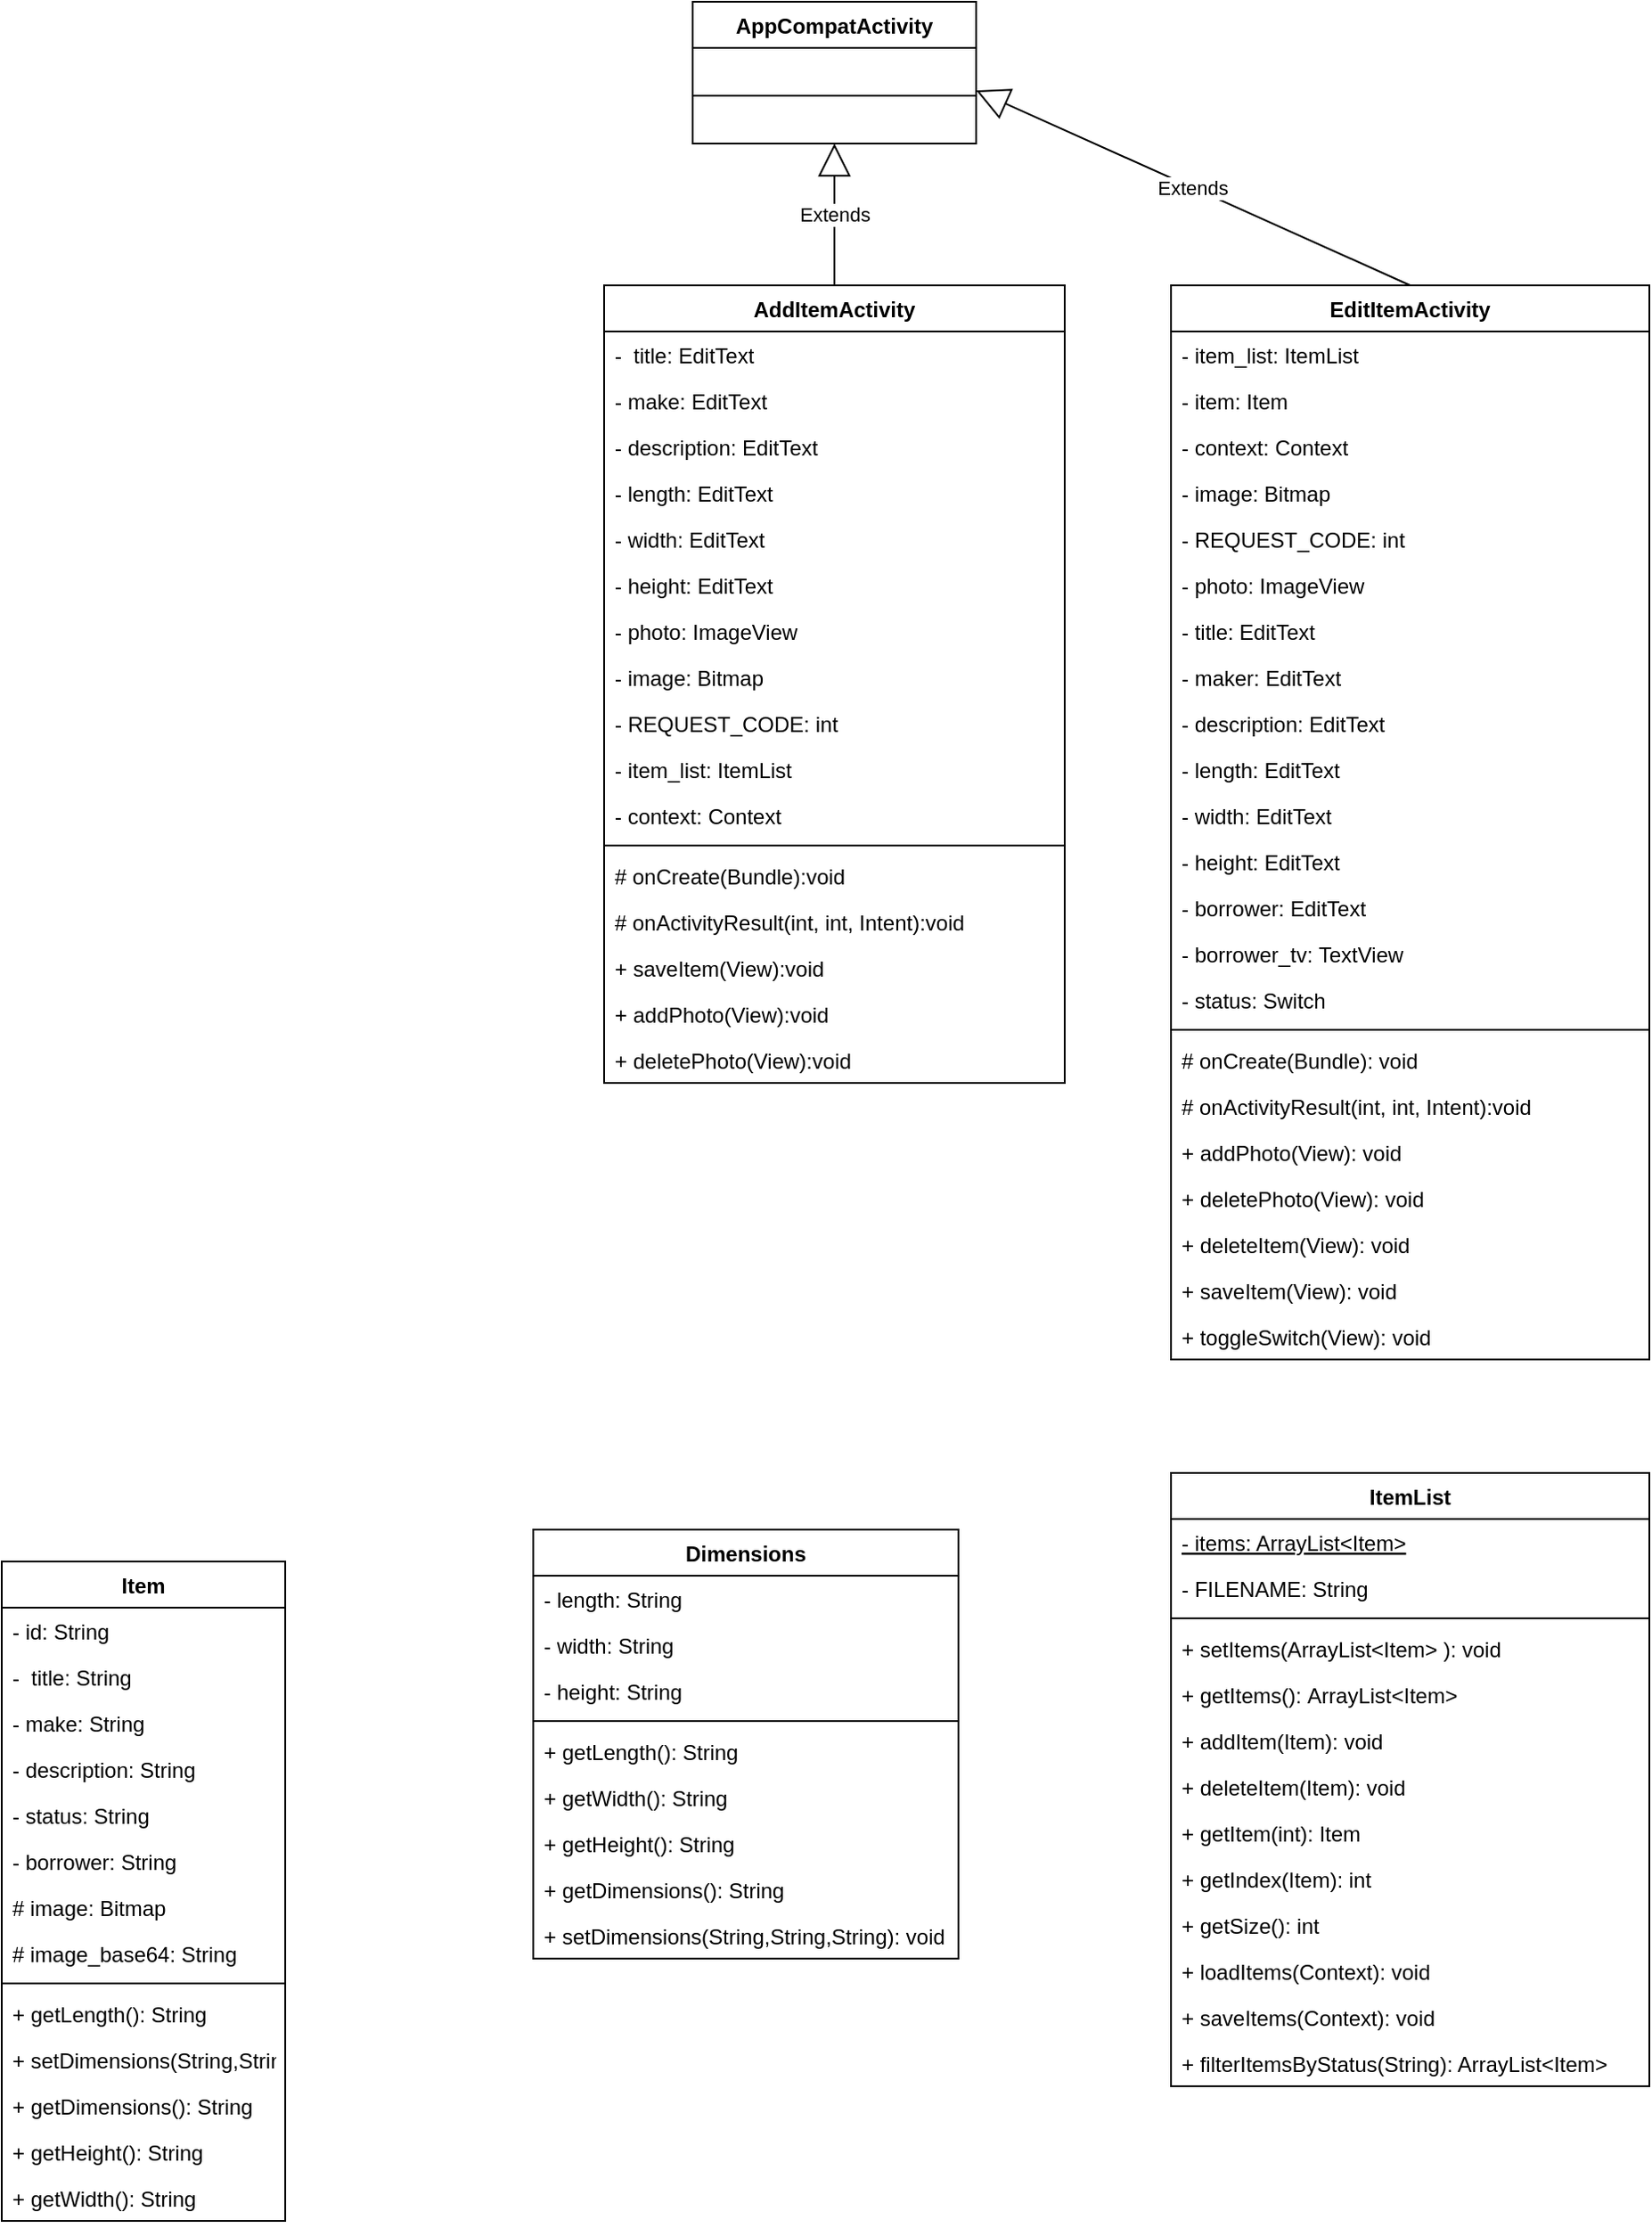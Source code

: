 <mxfile version="20.1.1" type="github">
  <diagram id="C5RBs43oDa-KdzZeNtuy" name="Page-1">
    <mxGraphModel dx="1543" dy="377" grid="1" gridSize="10" guides="1" tooltips="1" connect="1" arrows="1" fold="1" page="1" pageScale="1" pageWidth="827" pageHeight="1169" math="0" shadow="0">
      <root>
        <mxCell id="WIyWlLk6GJQsqaUBKTNV-0" />
        <mxCell id="WIyWlLk6GJQsqaUBKTNV-1" parent="WIyWlLk6GJQsqaUBKTNV-0" />
        <mxCell id="cw2XBMLQF84HzWPaqQM6-0" value="AddItemActivity" style="swimlane;fontStyle=1;align=center;verticalAlign=top;childLayout=stackLayout;horizontal=1;startSize=26;horizontalStack=0;resizeParent=1;resizeParentMax=0;resizeLast=0;collapsible=1;marginBottom=0;" vertex="1" parent="WIyWlLk6GJQsqaUBKTNV-1">
          <mxGeometry x="20" y="260" width="260" height="450" as="geometry" />
        </mxCell>
        <mxCell id="cw2XBMLQF84HzWPaqQM6-26" value="-  title: EditText" style="text;strokeColor=none;fillColor=none;align=left;verticalAlign=top;spacingLeft=4;spacingRight=4;overflow=hidden;rotatable=0;points=[[0,0.5],[1,0.5]];portConstraint=eastwest;" vertex="1" parent="cw2XBMLQF84HzWPaqQM6-0">
          <mxGeometry y="26" width="260" height="26" as="geometry" />
        </mxCell>
        <mxCell id="cw2XBMLQF84HzWPaqQM6-27" value="- make: EditText" style="text;strokeColor=none;fillColor=none;align=left;verticalAlign=top;spacingLeft=4;spacingRight=4;overflow=hidden;rotatable=0;points=[[0,0.5],[1,0.5]];portConstraint=eastwest;" vertex="1" parent="cw2XBMLQF84HzWPaqQM6-0">
          <mxGeometry y="52" width="260" height="26" as="geometry" />
        </mxCell>
        <mxCell id="cw2XBMLQF84HzWPaqQM6-1" value="- description: EditText" style="text;strokeColor=none;fillColor=none;align=left;verticalAlign=top;spacingLeft=4;spacingRight=4;overflow=hidden;rotatable=0;points=[[0,0.5],[1,0.5]];portConstraint=eastwest;" vertex="1" parent="cw2XBMLQF84HzWPaqQM6-0">
          <mxGeometry y="78" width="260" height="26" as="geometry" />
        </mxCell>
        <mxCell id="cw2XBMLQF84HzWPaqQM6-28" value="- length: EditText" style="text;strokeColor=none;fillColor=none;align=left;verticalAlign=top;spacingLeft=4;spacingRight=4;overflow=hidden;rotatable=0;points=[[0,0.5],[1,0.5]];portConstraint=eastwest;" vertex="1" parent="cw2XBMLQF84HzWPaqQM6-0">
          <mxGeometry y="104" width="260" height="26" as="geometry" />
        </mxCell>
        <mxCell id="cw2XBMLQF84HzWPaqQM6-29" value="- width: EditText" style="text;strokeColor=none;fillColor=none;align=left;verticalAlign=top;spacingLeft=4;spacingRight=4;overflow=hidden;rotatable=0;points=[[0,0.5],[1,0.5]];portConstraint=eastwest;" vertex="1" parent="cw2XBMLQF84HzWPaqQM6-0">
          <mxGeometry y="130" width="260" height="26" as="geometry" />
        </mxCell>
        <mxCell id="cw2XBMLQF84HzWPaqQM6-31" value="- height: EditText" style="text;strokeColor=none;fillColor=none;align=left;verticalAlign=top;spacingLeft=4;spacingRight=4;overflow=hidden;rotatable=0;points=[[0,0.5],[1,0.5]];portConstraint=eastwest;" vertex="1" parent="cw2XBMLQF84HzWPaqQM6-0">
          <mxGeometry y="156" width="260" height="26" as="geometry" />
        </mxCell>
        <mxCell id="cw2XBMLQF84HzWPaqQM6-32" value="- photo: ImageView" style="text;strokeColor=none;fillColor=none;align=left;verticalAlign=top;spacingLeft=4;spacingRight=4;overflow=hidden;rotatable=0;points=[[0,0.5],[1,0.5]];portConstraint=eastwest;" vertex="1" parent="cw2XBMLQF84HzWPaqQM6-0">
          <mxGeometry y="182" width="260" height="26" as="geometry" />
        </mxCell>
        <mxCell id="cw2XBMLQF84HzWPaqQM6-33" value="- image: Bitmap" style="text;strokeColor=none;fillColor=none;align=left;verticalAlign=top;spacingLeft=4;spacingRight=4;overflow=hidden;rotatable=0;points=[[0,0.5],[1,0.5]];portConstraint=eastwest;" vertex="1" parent="cw2XBMLQF84HzWPaqQM6-0">
          <mxGeometry y="208" width="260" height="26" as="geometry" />
        </mxCell>
        <mxCell id="cw2XBMLQF84HzWPaqQM6-34" value="- REQUEST_CODE: int" style="text;strokeColor=none;fillColor=none;align=left;verticalAlign=top;spacingLeft=4;spacingRight=4;overflow=hidden;rotatable=0;points=[[0,0.5],[1,0.5]];portConstraint=eastwest;" vertex="1" parent="cw2XBMLQF84HzWPaqQM6-0">
          <mxGeometry y="234" width="260" height="26" as="geometry" />
        </mxCell>
        <mxCell id="cw2XBMLQF84HzWPaqQM6-35" value="- item_list: ItemList" style="text;strokeColor=none;fillColor=none;align=left;verticalAlign=top;spacingLeft=4;spacingRight=4;overflow=hidden;rotatable=0;points=[[0,0.5],[1,0.5]];portConstraint=eastwest;" vertex="1" parent="cw2XBMLQF84HzWPaqQM6-0">
          <mxGeometry y="260" width="260" height="26" as="geometry" />
        </mxCell>
        <mxCell id="cw2XBMLQF84HzWPaqQM6-36" value="- context: Context" style="text;strokeColor=none;fillColor=none;align=left;verticalAlign=top;spacingLeft=4;spacingRight=4;overflow=hidden;rotatable=0;points=[[0,0.5],[1,0.5]];portConstraint=eastwest;" vertex="1" parent="cw2XBMLQF84HzWPaqQM6-0">
          <mxGeometry y="286" width="260" height="26" as="geometry" />
        </mxCell>
        <mxCell id="cw2XBMLQF84HzWPaqQM6-2" value="" style="line;strokeWidth=1;fillColor=none;align=left;verticalAlign=middle;spacingTop=-1;spacingLeft=3;spacingRight=3;rotatable=0;labelPosition=right;points=[];portConstraint=eastwest;" vertex="1" parent="cw2XBMLQF84HzWPaqQM6-0">
          <mxGeometry y="312" width="260" height="8" as="geometry" />
        </mxCell>
        <mxCell id="cw2XBMLQF84HzWPaqQM6-3" value="# onCreate(Bundle):void" style="text;strokeColor=none;fillColor=none;align=left;verticalAlign=top;spacingLeft=4;spacingRight=4;overflow=hidden;rotatable=0;points=[[0,0.5],[1,0.5]];portConstraint=eastwest;" vertex="1" parent="cw2XBMLQF84HzWPaqQM6-0">
          <mxGeometry y="320" width="260" height="26" as="geometry" />
        </mxCell>
        <mxCell id="cw2XBMLQF84HzWPaqQM6-40" value="# onActivityResult(int, int, Intent):void" style="text;strokeColor=none;fillColor=none;align=left;verticalAlign=top;spacingLeft=4;spacingRight=4;overflow=hidden;rotatable=0;points=[[0,0.5],[1,0.5]];portConstraint=eastwest;" vertex="1" parent="cw2XBMLQF84HzWPaqQM6-0">
          <mxGeometry y="346" width="260" height="26" as="geometry" />
        </mxCell>
        <mxCell id="cw2XBMLQF84HzWPaqQM6-37" value="+ saveItem(View):void" style="text;strokeColor=none;fillColor=none;align=left;verticalAlign=top;spacingLeft=4;spacingRight=4;overflow=hidden;rotatable=0;points=[[0,0.5],[1,0.5]];portConstraint=eastwest;" vertex="1" parent="cw2XBMLQF84HzWPaqQM6-0">
          <mxGeometry y="372" width="260" height="26" as="geometry" />
        </mxCell>
        <mxCell id="cw2XBMLQF84HzWPaqQM6-38" value="+ addPhoto(View):void" style="text;strokeColor=none;fillColor=none;align=left;verticalAlign=top;spacingLeft=4;spacingRight=4;overflow=hidden;rotatable=0;points=[[0,0.5],[1,0.5]];portConstraint=eastwest;" vertex="1" parent="cw2XBMLQF84HzWPaqQM6-0">
          <mxGeometry y="398" width="260" height="26" as="geometry" />
        </mxCell>
        <mxCell id="cw2XBMLQF84HzWPaqQM6-39" value="+ deletePhoto(View):void" style="text;strokeColor=none;fillColor=none;align=left;verticalAlign=top;spacingLeft=4;spacingRight=4;overflow=hidden;rotatable=0;points=[[0,0.5],[1,0.5]];portConstraint=eastwest;" vertex="1" parent="cw2XBMLQF84HzWPaqQM6-0">
          <mxGeometry y="424" width="260" height="26" as="geometry" />
        </mxCell>
        <mxCell id="cw2XBMLQF84HzWPaqQM6-4" value="AppCompatActivity" style="swimlane;fontStyle=1;align=center;verticalAlign=top;childLayout=stackLayout;horizontal=1;startSize=26;horizontalStack=0;resizeParent=1;resizeParentMax=0;resizeLast=0;collapsible=1;marginBottom=0;" vertex="1" parent="WIyWlLk6GJQsqaUBKTNV-1">
          <mxGeometry x="70" y="100" width="160" height="80" as="geometry" />
        </mxCell>
        <mxCell id="cw2XBMLQF84HzWPaqQM6-6" value="" style="line;strokeWidth=1;fillColor=none;align=left;verticalAlign=middle;spacingTop=-1;spacingLeft=3;spacingRight=3;rotatable=0;labelPosition=right;points=[];portConstraint=eastwest;" vertex="1" parent="cw2XBMLQF84HzWPaqQM6-4">
          <mxGeometry y="26" width="160" height="54" as="geometry" />
        </mxCell>
        <mxCell id="cw2XBMLQF84HzWPaqQM6-8" value="EditItemActivity" style="swimlane;fontStyle=1;align=center;verticalAlign=top;childLayout=stackLayout;horizontal=1;startSize=26;horizontalStack=0;resizeParent=1;resizeParentMax=0;resizeLast=0;collapsible=1;marginBottom=0;" vertex="1" parent="WIyWlLk6GJQsqaUBKTNV-1">
          <mxGeometry x="340" y="260" width="270" height="606" as="geometry" />
        </mxCell>
        <mxCell id="cw2XBMLQF84HzWPaqQM6-9" value="- item_list: ItemList" style="text;strokeColor=none;fillColor=none;align=left;verticalAlign=top;spacingLeft=4;spacingRight=4;overflow=hidden;rotatable=0;points=[[0,0.5],[1,0.5]];portConstraint=eastwest;" vertex="1" parent="cw2XBMLQF84HzWPaqQM6-8">
          <mxGeometry y="26" width="270" height="26" as="geometry" />
        </mxCell>
        <mxCell id="cw2XBMLQF84HzWPaqQM6-54" value="- item: Item" style="text;strokeColor=none;fillColor=none;align=left;verticalAlign=top;spacingLeft=4;spacingRight=4;overflow=hidden;rotatable=0;points=[[0,0.5],[1,0.5]];portConstraint=eastwest;" vertex="1" parent="cw2XBMLQF84HzWPaqQM6-8">
          <mxGeometry y="52" width="270" height="26" as="geometry" />
        </mxCell>
        <mxCell id="cw2XBMLQF84HzWPaqQM6-55" value="- context: Context" style="text;strokeColor=none;fillColor=none;align=left;verticalAlign=top;spacingLeft=4;spacingRight=4;overflow=hidden;rotatable=0;points=[[0,0.5],[1,0.5]];portConstraint=eastwest;" vertex="1" parent="cw2XBMLQF84HzWPaqQM6-8">
          <mxGeometry y="78" width="270" height="26" as="geometry" />
        </mxCell>
        <mxCell id="cw2XBMLQF84HzWPaqQM6-58" value="- image: Bitmap" style="text;strokeColor=none;fillColor=none;align=left;verticalAlign=top;spacingLeft=4;spacingRight=4;overflow=hidden;rotatable=0;points=[[0,0.5],[1,0.5]];portConstraint=eastwest;" vertex="1" parent="cw2XBMLQF84HzWPaqQM6-8">
          <mxGeometry y="104" width="270" height="26" as="geometry" />
        </mxCell>
        <mxCell id="cw2XBMLQF84HzWPaqQM6-57" value="- REQUEST_CODE: int" style="text;strokeColor=none;fillColor=none;align=left;verticalAlign=top;spacingLeft=4;spacingRight=4;overflow=hidden;rotatable=0;points=[[0,0.5],[1,0.5]];portConstraint=eastwest;" vertex="1" parent="cw2XBMLQF84HzWPaqQM6-8">
          <mxGeometry y="130" width="270" height="26" as="geometry" />
        </mxCell>
        <mxCell id="cw2XBMLQF84HzWPaqQM6-64" value="- photo: ImageView" style="text;strokeColor=none;fillColor=none;align=left;verticalAlign=top;spacingLeft=4;spacingRight=4;overflow=hidden;rotatable=0;points=[[0,0.5],[1,0.5]];portConstraint=eastwest;" vertex="1" parent="cw2XBMLQF84HzWPaqQM6-8">
          <mxGeometry y="156" width="270" height="26" as="geometry" />
        </mxCell>
        <mxCell id="cw2XBMLQF84HzWPaqQM6-63" value="- title: EditText" style="text;strokeColor=none;fillColor=none;align=left;verticalAlign=top;spacingLeft=4;spacingRight=4;overflow=hidden;rotatable=0;points=[[0,0.5],[1,0.5]];portConstraint=eastwest;" vertex="1" parent="cw2XBMLQF84HzWPaqQM6-8">
          <mxGeometry y="182" width="270" height="26" as="geometry" />
        </mxCell>
        <mxCell id="cw2XBMLQF84HzWPaqQM6-65" value="- maker: EditText" style="text;strokeColor=none;fillColor=none;align=left;verticalAlign=top;spacingLeft=4;spacingRight=4;overflow=hidden;rotatable=0;points=[[0,0.5],[1,0.5]];portConstraint=eastwest;" vertex="1" parent="cw2XBMLQF84HzWPaqQM6-8">
          <mxGeometry y="208" width="270" height="26" as="geometry" />
        </mxCell>
        <mxCell id="cw2XBMLQF84HzWPaqQM6-66" value="- description: EditText" style="text;strokeColor=none;fillColor=none;align=left;verticalAlign=top;spacingLeft=4;spacingRight=4;overflow=hidden;rotatable=0;points=[[0,0.5],[1,0.5]];portConstraint=eastwest;" vertex="1" parent="cw2XBMLQF84HzWPaqQM6-8">
          <mxGeometry y="234" width="270" height="26" as="geometry" />
        </mxCell>
        <mxCell id="cw2XBMLQF84HzWPaqQM6-67" value="- length: EditText" style="text;strokeColor=none;fillColor=none;align=left;verticalAlign=top;spacingLeft=4;spacingRight=4;overflow=hidden;rotatable=0;points=[[0,0.5],[1,0.5]];portConstraint=eastwest;" vertex="1" parent="cw2XBMLQF84HzWPaqQM6-8">
          <mxGeometry y="260" width="270" height="26" as="geometry" />
        </mxCell>
        <mxCell id="cw2XBMLQF84HzWPaqQM6-68" value="- width: EditText" style="text;strokeColor=none;fillColor=none;align=left;verticalAlign=top;spacingLeft=4;spacingRight=4;overflow=hidden;rotatable=0;points=[[0,0.5],[1,0.5]];portConstraint=eastwest;" vertex="1" parent="cw2XBMLQF84HzWPaqQM6-8">
          <mxGeometry y="286" width="270" height="26" as="geometry" />
        </mxCell>
        <mxCell id="cw2XBMLQF84HzWPaqQM6-70" value="- height: EditText" style="text;strokeColor=none;fillColor=none;align=left;verticalAlign=top;spacingLeft=4;spacingRight=4;overflow=hidden;rotatable=0;points=[[0,0.5],[1,0.5]];portConstraint=eastwest;" vertex="1" parent="cw2XBMLQF84HzWPaqQM6-8">
          <mxGeometry y="312" width="270" height="26" as="geometry" />
        </mxCell>
        <mxCell id="cw2XBMLQF84HzWPaqQM6-69" value="- borrower: EditText" style="text;strokeColor=none;fillColor=none;align=left;verticalAlign=top;spacingLeft=4;spacingRight=4;overflow=hidden;rotatable=0;points=[[0,0.5],[1,0.5]];portConstraint=eastwest;" vertex="1" parent="cw2XBMLQF84HzWPaqQM6-8">
          <mxGeometry y="338" width="270" height="26" as="geometry" />
        </mxCell>
        <mxCell id="cw2XBMLQF84HzWPaqQM6-62" value="- borrower_tv: TextView" style="text;strokeColor=none;fillColor=none;align=left;verticalAlign=top;spacingLeft=4;spacingRight=4;overflow=hidden;rotatable=0;points=[[0,0.5],[1,0.5]];portConstraint=eastwest;" vertex="1" parent="cw2XBMLQF84HzWPaqQM6-8">
          <mxGeometry y="364" width="270" height="26" as="geometry" />
        </mxCell>
        <mxCell id="cw2XBMLQF84HzWPaqQM6-61" value="- status: Switch" style="text;strokeColor=none;fillColor=none;align=left;verticalAlign=top;spacingLeft=4;spacingRight=4;overflow=hidden;rotatable=0;points=[[0,0.5],[1,0.5]];portConstraint=eastwest;" vertex="1" parent="cw2XBMLQF84HzWPaqQM6-8">
          <mxGeometry y="390" width="270" height="26" as="geometry" />
        </mxCell>
        <mxCell id="cw2XBMLQF84HzWPaqQM6-10" value="" style="line;strokeWidth=1;fillColor=none;align=left;verticalAlign=middle;spacingTop=-1;spacingLeft=3;spacingRight=3;rotatable=0;labelPosition=right;points=[];portConstraint=eastwest;" vertex="1" parent="cw2XBMLQF84HzWPaqQM6-8">
          <mxGeometry y="416" width="270" height="8" as="geometry" />
        </mxCell>
        <mxCell id="cw2XBMLQF84HzWPaqQM6-11" value="# onCreate(Bundle): void" style="text;strokeColor=none;fillColor=none;align=left;verticalAlign=top;spacingLeft=4;spacingRight=4;overflow=hidden;rotatable=0;points=[[0,0.5],[1,0.5]];portConstraint=eastwest;" vertex="1" parent="cw2XBMLQF84HzWPaqQM6-8">
          <mxGeometry y="424" width="270" height="26" as="geometry" />
        </mxCell>
        <mxCell id="cw2XBMLQF84HzWPaqQM6-86" value="# onActivityResult(int, int, Intent):void" style="text;strokeColor=none;fillColor=none;align=left;verticalAlign=top;spacingLeft=4;spacingRight=4;overflow=hidden;rotatable=0;points=[[0,0.5],[1,0.5]];portConstraint=eastwest;" vertex="1" parent="cw2XBMLQF84HzWPaqQM6-8">
          <mxGeometry y="450" width="270" height="26" as="geometry" />
        </mxCell>
        <mxCell id="cw2XBMLQF84HzWPaqQM6-71" value="+ addPhoto(View): void" style="text;strokeColor=none;fillColor=none;align=left;verticalAlign=top;spacingLeft=4;spacingRight=4;overflow=hidden;rotatable=0;points=[[0,0.5],[1,0.5]];portConstraint=eastwest;" vertex="1" parent="cw2XBMLQF84HzWPaqQM6-8">
          <mxGeometry y="476" width="270" height="26" as="geometry" />
        </mxCell>
        <mxCell id="cw2XBMLQF84HzWPaqQM6-73" value="+ deletePhoto(View): void" style="text;strokeColor=none;fillColor=none;align=left;verticalAlign=top;spacingLeft=4;spacingRight=4;overflow=hidden;rotatable=0;points=[[0,0.5],[1,0.5]];portConstraint=eastwest;" vertex="1" parent="cw2XBMLQF84HzWPaqQM6-8">
          <mxGeometry y="502" width="270" height="26" as="geometry" />
        </mxCell>
        <mxCell id="cw2XBMLQF84HzWPaqQM6-87" value="+ deleteItem(View): void" style="text;strokeColor=none;fillColor=none;align=left;verticalAlign=top;spacingLeft=4;spacingRight=4;overflow=hidden;rotatable=0;points=[[0,0.5],[1,0.5]];portConstraint=eastwest;" vertex="1" parent="cw2XBMLQF84HzWPaqQM6-8">
          <mxGeometry y="528" width="270" height="26" as="geometry" />
        </mxCell>
        <mxCell id="cw2XBMLQF84HzWPaqQM6-88" value="+ saveItem(View): void" style="text;strokeColor=none;fillColor=none;align=left;verticalAlign=top;spacingLeft=4;spacingRight=4;overflow=hidden;rotatable=0;points=[[0,0.5],[1,0.5]];portConstraint=eastwest;" vertex="1" parent="cw2XBMLQF84HzWPaqQM6-8">
          <mxGeometry y="554" width="270" height="26" as="geometry" />
        </mxCell>
        <mxCell id="cw2XBMLQF84HzWPaqQM6-89" value="+ toggleSwitch(View): void" style="text;strokeColor=none;fillColor=none;align=left;verticalAlign=top;spacingLeft=4;spacingRight=4;overflow=hidden;rotatable=0;points=[[0,0.5],[1,0.5]];portConstraint=eastwest;" vertex="1" parent="cw2XBMLQF84HzWPaqQM6-8">
          <mxGeometry y="580" width="270" height="26" as="geometry" />
        </mxCell>
        <mxCell id="cw2XBMLQF84HzWPaqQM6-12" value="ItemList" style="swimlane;fontStyle=1;align=center;verticalAlign=top;childLayout=stackLayout;horizontal=1;startSize=26;horizontalStack=0;resizeParent=1;resizeParentMax=0;resizeLast=0;collapsible=1;marginBottom=0;" vertex="1" parent="WIyWlLk6GJQsqaUBKTNV-1">
          <mxGeometry x="340" y="930" width="270" height="346" as="geometry" />
        </mxCell>
        <mxCell id="cw2XBMLQF84HzWPaqQM6-13" value="- items: ArrayList&lt;Item&gt;" style="text;strokeColor=none;fillColor=none;align=left;verticalAlign=top;spacingLeft=4;spacingRight=4;overflow=hidden;rotatable=0;points=[[0,0.5],[1,0.5]];portConstraint=eastwest;fontStyle=4" vertex="1" parent="cw2XBMLQF84HzWPaqQM6-12">
          <mxGeometry y="26" width="270" height="26" as="geometry" />
        </mxCell>
        <mxCell id="cw2XBMLQF84HzWPaqQM6-90" value="- FILENAME: String" style="text;strokeColor=none;fillColor=none;align=left;verticalAlign=top;spacingLeft=4;spacingRight=4;overflow=hidden;rotatable=0;points=[[0,0.5],[1,0.5]];portConstraint=eastwest;" vertex="1" parent="cw2XBMLQF84HzWPaqQM6-12">
          <mxGeometry y="52" width="270" height="26" as="geometry" />
        </mxCell>
        <mxCell id="cw2XBMLQF84HzWPaqQM6-14" value="" style="line;strokeWidth=1;fillColor=none;align=left;verticalAlign=middle;spacingTop=-1;spacingLeft=3;spacingRight=3;rotatable=0;labelPosition=right;points=[];portConstraint=eastwest;" vertex="1" parent="cw2XBMLQF84HzWPaqQM6-12">
          <mxGeometry y="78" width="270" height="8" as="geometry" />
        </mxCell>
        <mxCell id="cw2XBMLQF84HzWPaqQM6-15" value="+ setItems(ArrayList&lt;Item&gt; ): void" style="text;strokeColor=none;fillColor=none;align=left;verticalAlign=top;spacingLeft=4;spacingRight=4;overflow=hidden;rotatable=0;points=[[0,0.5],[1,0.5]];portConstraint=eastwest;" vertex="1" parent="cw2XBMLQF84HzWPaqQM6-12">
          <mxGeometry y="86" width="270" height="26" as="geometry" />
        </mxCell>
        <mxCell id="cw2XBMLQF84HzWPaqQM6-91" value="+ getItems(): ArrayList&lt;Item&gt;" style="text;strokeColor=none;fillColor=none;align=left;verticalAlign=top;spacingLeft=4;spacingRight=4;overflow=hidden;rotatable=0;points=[[0,0.5],[1,0.5]];portConstraint=eastwest;" vertex="1" parent="cw2XBMLQF84HzWPaqQM6-12">
          <mxGeometry y="112" width="270" height="26" as="geometry" />
        </mxCell>
        <mxCell id="cw2XBMLQF84HzWPaqQM6-93" value="+ addItem(Item): void" style="text;strokeColor=none;fillColor=none;align=left;verticalAlign=top;spacingLeft=4;spacingRight=4;overflow=hidden;rotatable=0;points=[[0,0.5],[1,0.5]];portConstraint=eastwest;" vertex="1" parent="cw2XBMLQF84HzWPaqQM6-12">
          <mxGeometry y="138" width="270" height="26" as="geometry" />
        </mxCell>
        <mxCell id="cw2XBMLQF84HzWPaqQM6-94" value="+ deleteItem(Item): void" style="text;strokeColor=none;fillColor=none;align=left;verticalAlign=top;spacingLeft=4;spacingRight=4;overflow=hidden;rotatable=0;points=[[0,0.5],[1,0.5]];portConstraint=eastwest;" vertex="1" parent="cw2XBMLQF84HzWPaqQM6-12">
          <mxGeometry y="164" width="270" height="26" as="geometry" />
        </mxCell>
        <mxCell id="cw2XBMLQF84HzWPaqQM6-96" value="+ getItem(int): Item" style="text;strokeColor=none;fillColor=none;align=left;verticalAlign=top;spacingLeft=4;spacingRight=4;overflow=hidden;rotatable=0;points=[[0,0.5],[1,0.5]];portConstraint=eastwest;" vertex="1" parent="cw2XBMLQF84HzWPaqQM6-12">
          <mxGeometry y="190" width="270" height="26" as="geometry" />
        </mxCell>
        <mxCell id="cw2XBMLQF84HzWPaqQM6-98" value="+ getIndex(Item): int" style="text;strokeColor=none;fillColor=none;align=left;verticalAlign=top;spacingLeft=4;spacingRight=4;overflow=hidden;rotatable=0;points=[[0,0.5],[1,0.5]];portConstraint=eastwest;" vertex="1" parent="cw2XBMLQF84HzWPaqQM6-12">
          <mxGeometry y="216" width="270" height="26" as="geometry" />
        </mxCell>
        <mxCell id="cw2XBMLQF84HzWPaqQM6-97" value="+ getSize(): int" style="text;strokeColor=none;fillColor=none;align=left;verticalAlign=top;spacingLeft=4;spacingRight=4;overflow=hidden;rotatable=0;points=[[0,0.5],[1,0.5]];portConstraint=eastwest;" vertex="1" parent="cw2XBMLQF84HzWPaqQM6-12">
          <mxGeometry y="242" width="270" height="26" as="geometry" />
        </mxCell>
        <mxCell id="cw2XBMLQF84HzWPaqQM6-95" value="+ loadItems(Context): void" style="text;strokeColor=none;fillColor=none;align=left;verticalAlign=top;spacingLeft=4;spacingRight=4;overflow=hidden;rotatable=0;points=[[0,0.5],[1,0.5]];portConstraint=eastwest;" vertex="1" parent="cw2XBMLQF84HzWPaqQM6-12">
          <mxGeometry y="268" width="270" height="26" as="geometry" />
        </mxCell>
        <mxCell id="cw2XBMLQF84HzWPaqQM6-92" value="+ saveItems(Context): void" style="text;strokeColor=none;fillColor=none;align=left;verticalAlign=top;spacingLeft=4;spacingRight=4;overflow=hidden;rotatable=0;points=[[0,0.5],[1,0.5]];portConstraint=eastwest;" vertex="1" parent="cw2XBMLQF84HzWPaqQM6-12">
          <mxGeometry y="294" width="270" height="26" as="geometry" />
        </mxCell>
        <mxCell id="cw2XBMLQF84HzWPaqQM6-99" value="+ filterItemsByStatus(String): ArrayList&lt;Item&gt; " style="text;strokeColor=none;fillColor=none;align=left;verticalAlign=top;spacingLeft=4;spacingRight=4;overflow=hidden;rotatable=0;points=[[0,0.5],[1,0.5]];portConstraint=eastwest;" vertex="1" parent="cw2XBMLQF84HzWPaqQM6-12">
          <mxGeometry y="320" width="270" height="26" as="geometry" />
        </mxCell>
        <mxCell id="cw2XBMLQF84HzWPaqQM6-16" value="Item" style="swimlane;fontStyle=1;align=center;verticalAlign=top;childLayout=stackLayout;horizontal=1;startSize=26;horizontalStack=0;resizeParent=1;resizeParentMax=0;resizeLast=0;collapsible=1;marginBottom=0;" vertex="1" parent="WIyWlLk6GJQsqaUBKTNV-1">
          <mxGeometry x="-320" y="980" width="160" height="372" as="geometry" />
        </mxCell>
        <mxCell id="cw2XBMLQF84HzWPaqQM6-127" value="- id: String" style="text;strokeColor=none;fillColor=none;align=left;verticalAlign=top;spacingLeft=4;spacingRight=4;overflow=hidden;rotatable=0;points=[[0,0.5],[1,0.5]];portConstraint=eastwest;" vertex="1" parent="cw2XBMLQF84HzWPaqQM6-16">
          <mxGeometry y="26" width="160" height="26" as="geometry" />
        </mxCell>
        <mxCell id="cw2XBMLQF84HzWPaqQM6-121" value="-  title: String" style="text;strokeColor=none;fillColor=none;align=left;verticalAlign=top;spacingLeft=4;spacingRight=4;overflow=hidden;rotatable=0;points=[[0,0.5],[1,0.5]];portConstraint=eastwest;" vertex="1" parent="cw2XBMLQF84HzWPaqQM6-16">
          <mxGeometry y="52" width="160" height="26" as="geometry" />
        </mxCell>
        <mxCell id="cw2XBMLQF84HzWPaqQM6-122" value="- make: String" style="text;strokeColor=none;fillColor=none;align=left;verticalAlign=top;spacingLeft=4;spacingRight=4;overflow=hidden;rotatable=0;points=[[0,0.5],[1,0.5]];portConstraint=eastwest;" vertex="1" parent="cw2XBMLQF84HzWPaqQM6-16">
          <mxGeometry y="78" width="160" height="26" as="geometry" />
        </mxCell>
        <mxCell id="cw2XBMLQF84HzWPaqQM6-123" value="- description: String" style="text;strokeColor=none;fillColor=none;align=left;verticalAlign=top;spacingLeft=4;spacingRight=4;overflow=hidden;rotatable=0;points=[[0,0.5],[1,0.5]];portConstraint=eastwest;" vertex="1" parent="cw2XBMLQF84HzWPaqQM6-16">
          <mxGeometry y="104" width="160" height="26" as="geometry" />
        </mxCell>
        <mxCell id="cw2XBMLQF84HzWPaqQM6-114" value="- status: String" style="text;strokeColor=none;fillColor=none;align=left;verticalAlign=top;spacingLeft=4;spacingRight=4;overflow=hidden;rotatable=0;points=[[0,0.5],[1,0.5]];portConstraint=eastwest;" vertex="1" parent="cw2XBMLQF84HzWPaqQM6-16">
          <mxGeometry y="130" width="160" height="26" as="geometry" />
        </mxCell>
        <mxCell id="cw2XBMLQF84HzWPaqQM6-124" value="- borrower: String" style="text;strokeColor=none;fillColor=none;align=left;verticalAlign=top;spacingLeft=4;spacingRight=4;overflow=hidden;rotatable=0;points=[[0,0.5],[1,0.5]];portConstraint=eastwest;" vertex="1" parent="cw2XBMLQF84HzWPaqQM6-16">
          <mxGeometry y="156" width="160" height="26" as="geometry" />
        </mxCell>
        <mxCell id="cw2XBMLQF84HzWPaqQM6-125" value="# image: Bitmap" style="text;strokeColor=none;fillColor=none;align=left;verticalAlign=top;spacingLeft=4;spacingRight=4;overflow=hidden;rotatable=0;points=[[0,0.5],[1,0.5]];portConstraint=eastwest;" vertex="1" parent="cw2XBMLQF84HzWPaqQM6-16">
          <mxGeometry y="182" width="160" height="26" as="geometry" />
        </mxCell>
        <mxCell id="cw2XBMLQF84HzWPaqQM6-126" value="# image_base64: String" style="text;strokeColor=none;fillColor=none;align=left;verticalAlign=top;spacingLeft=4;spacingRight=4;overflow=hidden;rotatable=0;points=[[0,0.5],[1,0.5]];portConstraint=eastwest;" vertex="1" parent="cw2XBMLQF84HzWPaqQM6-16">
          <mxGeometry y="208" width="160" height="26" as="geometry" />
        </mxCell>
        <mxCell id="cw2XBMLQF84HzWPaqQM6-18" value="" style="line;strokeWidth=1;fillColor=none;align=left;verticalAlign=middle;spacingTop=-1;spacingLeft=3;spacingRight=3;rotatable=0;labelPosition=right;points=[];portConstraint=eastwest;" vertex="1" parent="cw2XBMLQF84HzWPaqQM6-16">
          <mxGeometry y="234" width="160" height="8" as="geometry" />
        </mxCell>
        <mxCell id="cw2XBMLQF84HzWPaqQM6-116" value="+ getLength(): String" style="text;strokeColor=none;fillColor=none;align=left;verticalAlign=top;spacingLeft=4;spacingRight=4;overflow=hidden;rotatable=0;points=[[0,0.5],[1,0.5]];portConstraint=eastwest;" vertex="1" parent="cw2XBMLQF84HzWPaqQM6-16">
          <mxGeometry y="242" width="160" height="26" as="geometry" />
        </mxCell>
        <mxCell id="cw2XBMLQF84HzWPaqQM6-120" value="+ setDimensions(String,String,String): void" style="text;strokeColor=none;fillColor=none;align=left;verticalAlign=top;spacingLeft=4;spacingRight=4;overflow=hidden;rotatable=0;points=[[0,0.5],[1,0.5]];portConstraint=eastwest;" vertex="1" parent="cw2XBMLQF84HzWPaqQM6-16">
          <mxGeometry y="268" width="160" height="26" as="geometry" />
        </mxCell>
        <mxCell id="cw2XBMLQF84HzWPaqQM6-119" value="+ getDimensions(): String" style="text;strokeColor=none;fillColor=none;align=left;verticalAlign=top;spacingLeft=4;spacingRight=4;overflow=hidden;rotatable=0;points=[[0,0.5],[1,0.5]];portConstraint=eastwest;" vertex="1" parent="cw2XBMLQF84HzWPaqQM6-16">
          <mxGeometry y="294" width="160" height="26" as="geometry" />
        </mxCell>
        <mxCell id="cw2XBMLQF84HzWPaqQM6-118" value="+ getHeight(): String" style="text;strokeColor=none;fillColor=none;align=left;verticalAlign=top;spacingLeft=4;spacingRight=4;overflow=hidden;rotatable=0;points=[[0,0.5],[1,0.5]];portConstraint=eastwest;" vertex="1" parent="cw2XBMLQF84HzWPaqQM6-16">
          <mxGeometry y="320" width="160" height="26" as="geometry" />
        </mxCell>
        <mxCell id="cw2XBMLQF84HzWPaqQM6-117" value="+ getWidth(): String" style="text;strokeColor=none;fillColor=none;align=left;verticalAlign=top;spacingLeft=4;spacingRight=4;overflow=hidden;rotatable=0;points=[[0,0.5],[1,0.5]];portConstraint=eastwest;" vertex="1" parent="cw2XBMLQF84HzWPaqQM6-16">
          <mxGeometry y="346" width="160" height="26" as="geometry" />
        </mxCell>
        <mxCell id="cw2XBMLQF84HzWPaqQM6-20" value="Dimensions" style="swimlane;fontStyle=1;align=center;verticalAlign=top;childLayout=stackLayout;horizontal=1;startSize=26;horizontalStack=0;resizeParent=1;resizeParentMax=0;resizeLast=0;collapsible=1;marginBottom=0;" vertex="1" parent="WIyWlLk6GJQsqaUBKTNV-1">
          <mxGeometry x="-20" y="962" width="240" height="242" as="geometry" />
        </mxCell>
        <mxCell id="cw2XBMLQF84HzWPaqQM6-21" value="- length: String" style="text;strokeColor=none;fillColor=none;align=left;verticalAlign=top;spacingLeft=4;spacingRight=4;overflow=hidden;rotatable=0;points=[[0,0.5],[1,0.5]];portConstraint=eastwest;" vertex="1" parent="cw2XBMLQF84HzWPaqQM6-20">
          <mxGeometry y="26" width="240" height="26" as="geometry" />
        </mxCell>
        <mxCell id="cw2XBMLQF84HzWPaqQM6-107" value="- width: String" style="text;strokeColor=none;fillColor=none;align=left;verticalAlign=top;spacingLeft=4;spacingRight=4;overflow=hidden;rotatable=0;points=[[0,0.5],[1,0.5]];portConstraint=eastwest;" vertex="1" parent="cw2XBMLQF84HzWPaqQM6-20">
          <mxGeometry y="52" width="240" height="26" as="geometry" />
        </mxCell>
        <mxCell id="cw2XBMLQF84HzWPaqQM6-108" value="- height: String" style="text;strokeColor=none;fillColor=none;align=left;verticalAlign=top;spacingLeft=4;spacingRight=4;overflow=hidden;rotatable=0;points=[[0,0.5],[1,0.5]];portConstraint=eastwest;" vertex="1" parent="cw2XBMLQF84HzWPaqQM6-20">
          <mxGeometry y="78" width="240" height="26" as="geometry" />
        </mxCell>
        <mxCell id="cw2XBMLQF84HzWPaqQM6-22" value="" style="line;strokeWidth=1;fillColor=none;align=left;verticalAlign=middle;spacingTop=-1;spacingLeft=3;spacingRight=3;rotatable=0;labelPosition=right;points=[];portConstraint=eastwest;" vertex="1" parent="cw2XBMLQF84HzWPaqQM6-20">
          <mxGeometry y="104" width="240" height="8" as="geometry" />
        </mxCell>
        <mxCell id="cw2XBMLQF84HzWPaqQM6-23" value="+ getLength(): String" style="text;strokeColor=none;fillColor=none;align=left;verticalAlign=top;spacingLeft=4;spacingRight=4;overflow=hidden;rotatable=0;points=[[0,0.5],[1,0.5]];portConstraint=eastwest;" vertex="1" parent="cw2XBMLQF84HzWPaqQM6-20">
          <mxGeometry y="112" width="240" height="26" as="geometry" />
        </mxCell>
        <mxCell id="cw2XBMLQF84HzWPaqQM6-109" value="+ getWidth(): String" style="text;strokeColor=none;fillColor=none;align=left;verticalAlign=top;spacingLeft=4;spacingRight=4;overflow=hidden;rotatable=0;points=[[0,0.5],[1,0.5]];portConstraint=eastwest;" vertex="1" parent="cw2XBMLQF84HzWPaqQM6-20">
          <mxGeometry y="138" width="240" height="26" as="geometry" />
        </mxCell>
        <mxCell id="cw2XBMLQF84HzWPaqQM6-110" value="+ getHeight(): String" style="text;strokeColor=none;fillColor=none;align=left;verticalAlign=top;spacingLeft=4;spacingRight=4;overflow=hidden;rotatable=0;points=[[0,0.5],[1,0.5]];portConstraint=eastwest;" vertex="1" parent="cw2XBMLQF84HzWPaqQM6-20">
          <mxGeometry y="164" width="240" height="26" as="geometry" />
        </mxCell>
        <mxCell id="cw2XBMLQF84HzWPaqQM6-111" value="+ getDimensions(): String" style="text;strokeColor=none;fillColor=none;align=left;verticalAlign=top;spacingLeft=4;spacingRight=4;overflow=hidden;rotatable=0;points=[[0,0.5],[1,0.5]];portConstraint=eastwest;" vertex="1" parent="cw2XBMLQF84HzWPaqQM6-20">
          <mxGeometry y="190" width="240" height="26" as="geometry" />
        </mxCell>
        <mxCell id="cw2XBMLQF84HzWPaqQM6-112" value="+ setDimensions(String,String,String): void" style="text;strokeColor=none;fillColor=none;align=left;verticalAlign=top;spacingLeft=4;spacingRight=4;overflow=hidden;rotatable=0;points=[[0,0.5],[1,0.5]];portConstraint=eastwest;" vertex="1" parent="cw2XBMLQF84HzWPaqQM6-20">
          <mxGeometry y="216" width="240" height="26" as="geometry" />
        </mxCell>
        <mxCell id="cw2XBMLQF84HzWPaqQM6-24" value="Extends" style="endArrow=block;endSize=16;endFill=0;html=1;rounded=0;exitX=0.5;exitY=0;exitDx=0;exitDy=0;" edge="1" parent="WIyWlLk6GJQsqaUBKTNV-1" source="cw2XBMLQF84HzWPaqQM6-8">
          <mxGeometry width="160" relative="1" as="geometry">
            <mxPoint x="370" y="190" as="sourcePoint" />
            <mxPoint x="230" y="150" as="targetPoint" />
          </mxGeometry>
        </mxCell>
        <mxCell id="cw2XBMLQF84HzWPaqQM6-25" value="Extends" style="endArrow=block;endSize=16;endFill=0;html=1;rounded=0;exitX=0.5;exitY=0;exitDx=0;exitDy=0;" edge="1" parent="WIyWlLk6GJQsqaUBKTNV-1" source="cw2XBMLQF84HzWPaqQM6-0">
          <mxGeometry width="160" relative="1" as="geometry">
            <mxPoint x="330" y="290" as="sourcePoint" />
            <mxPoint x="150.0" y="180" as="targetPoint" />
          </mxGeometry>
        </mxCell>
      </root>
    </mxGraphModel>
  </diagram>
</mxfile>
